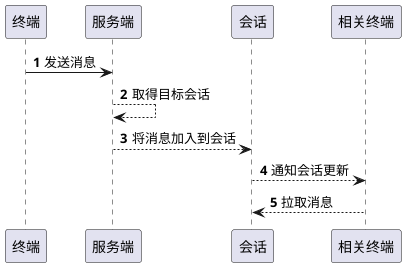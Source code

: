 @startuml
'https://plantuml.com/sequence-diagram

autonumber

终端 -> 服务端: 发送消息
服务端 --> 服务端: 取得目标会话
服务端 --> 会话: 将消息加入到会话
会话 --> 相关终端: 通知会话更新
相关终端 --> 会话: 拉取消息

@enduml
